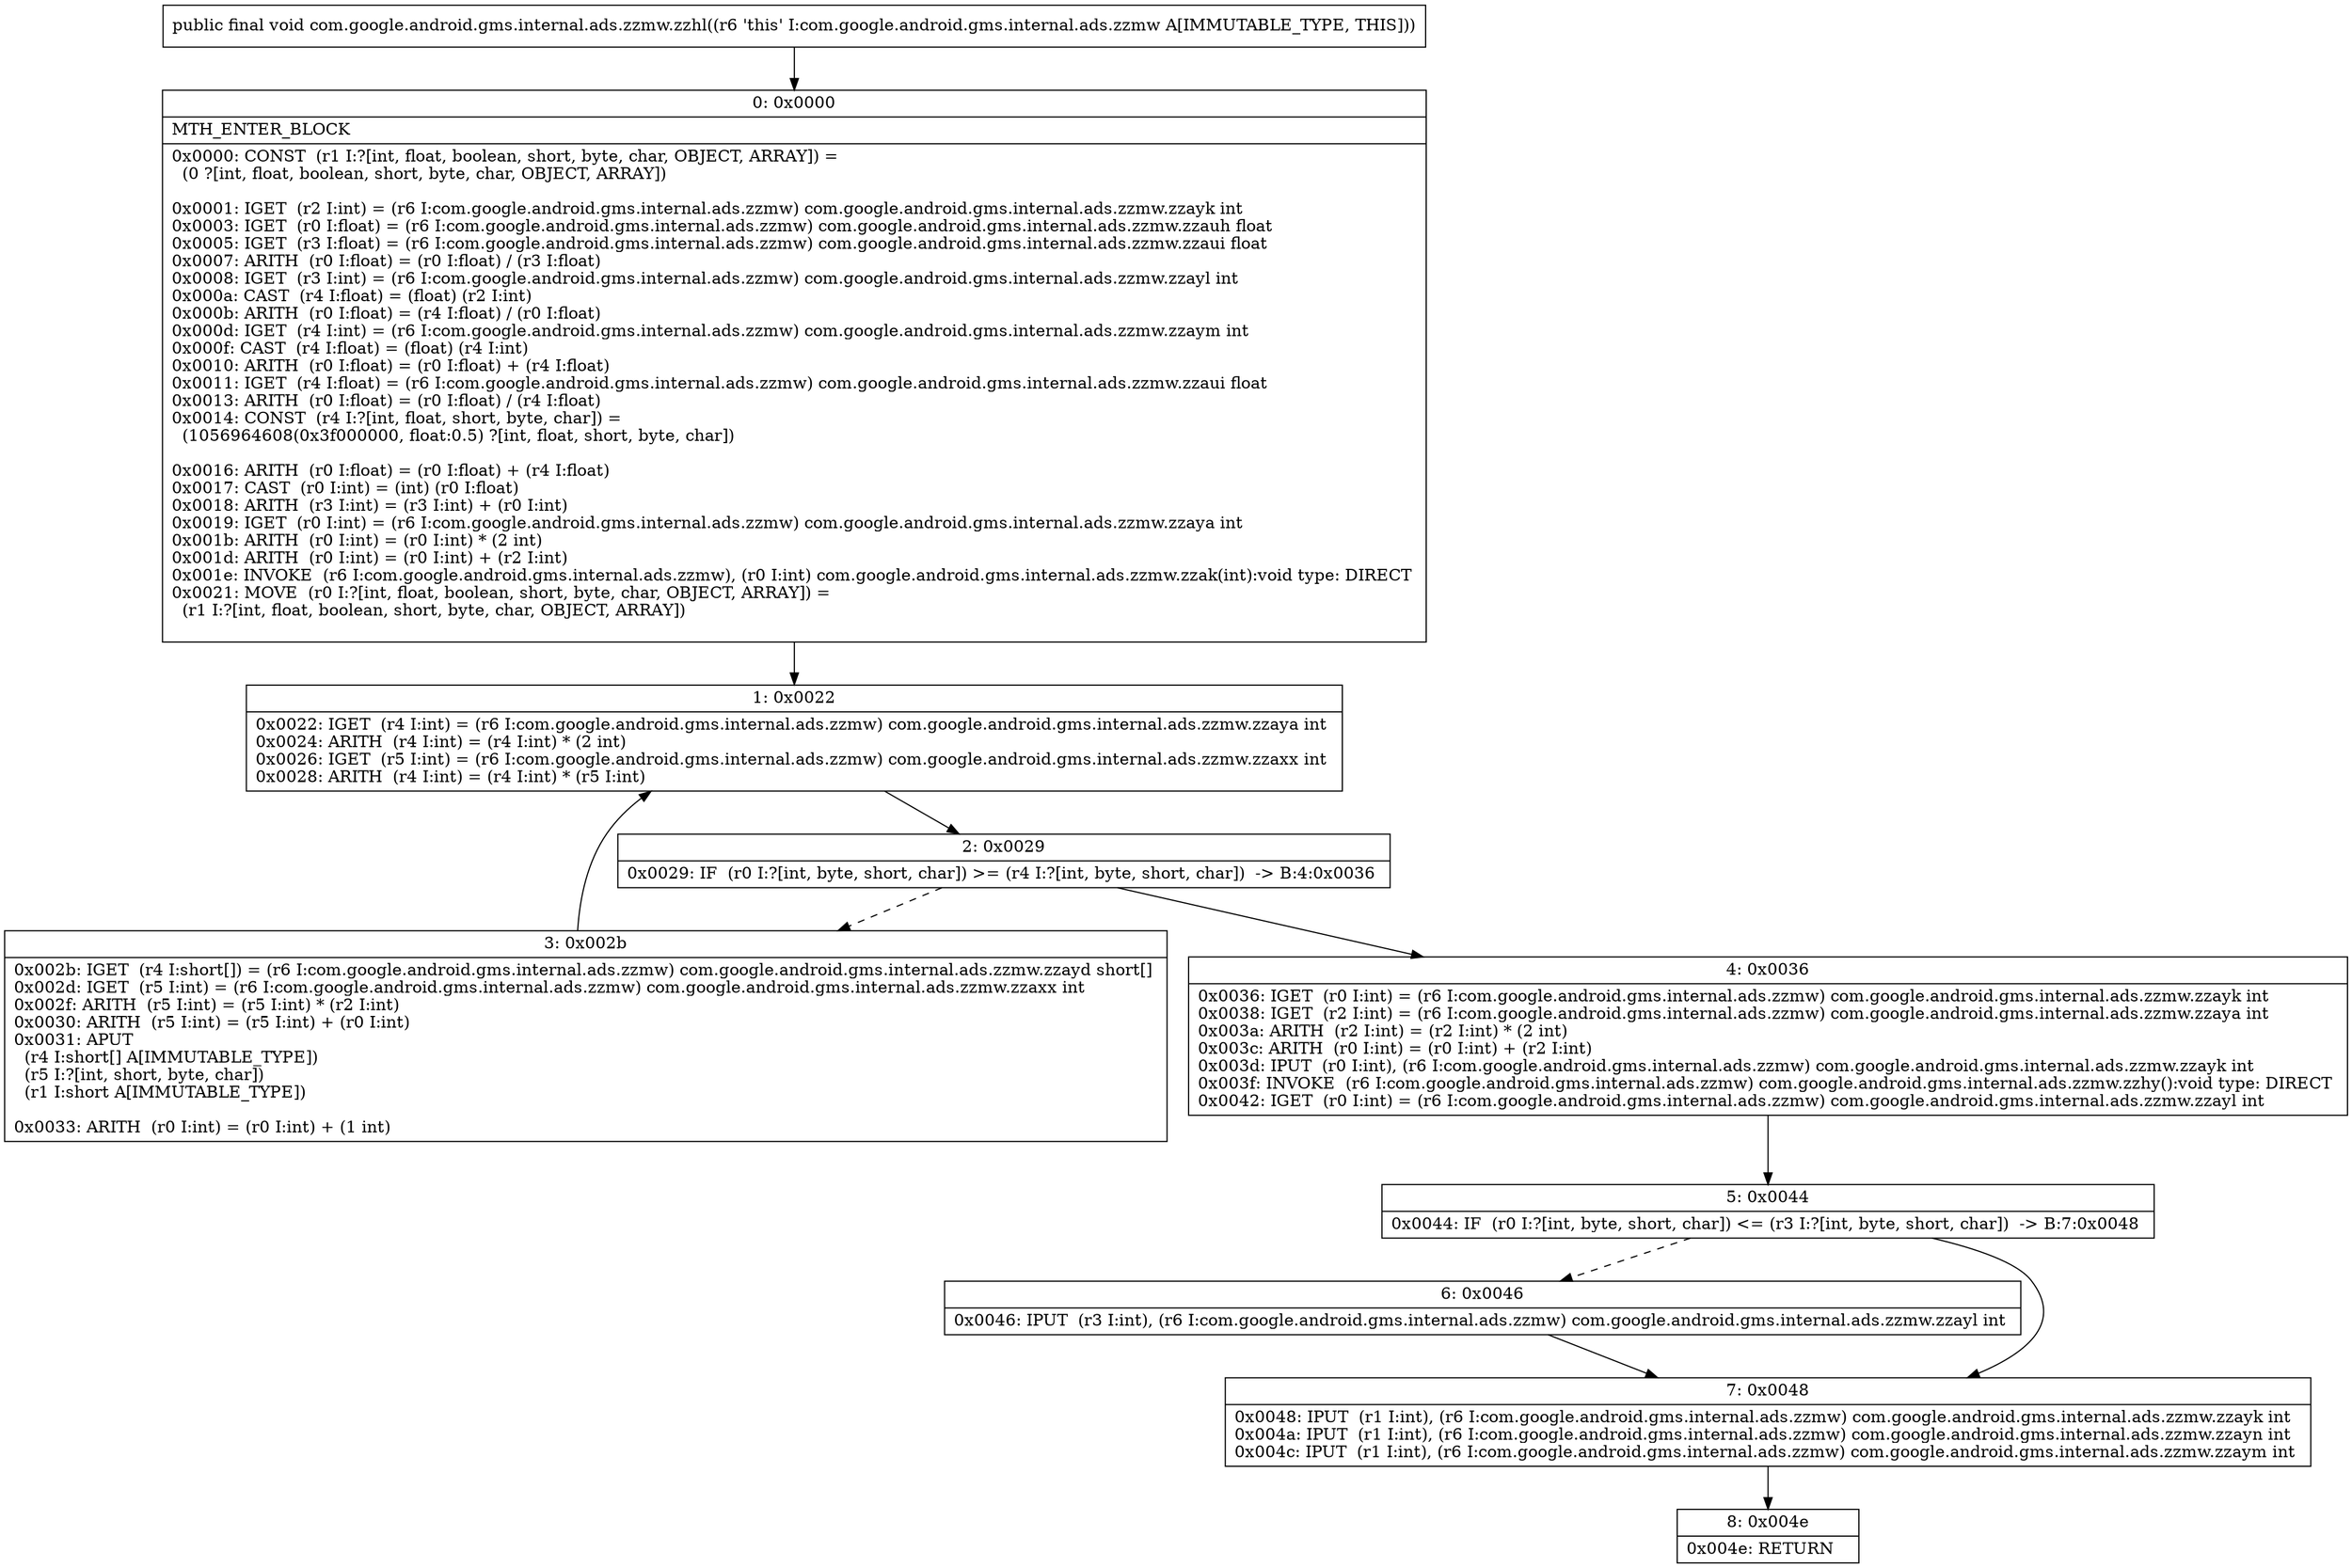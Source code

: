 digraph "CFG forcom.google.android.gms.internal.ads.zzmw.zzhl()V" {
Node_0 [shape=record,label="{0\:\ 0x0000|MTH_ENTER_BLOCK\l|0x0000: CONST  (r1 I:?[int, float, boolean, short, byte, char, OBJECT, ARRAY]) = \l  (0 ?[int, float, boolean, short, byte, char, OBJECT, ARRAY])\l \l0x0001: IGET  (r2 I:int) = (r6 I:com.google.android.gms.internal.ads.zzmw) com.google.android.gms.internal.ads.zzmw.zzayk int \l0x0003: IGET  (r0 I:float) = (r6 I:com.google.android.gms.internal.ads.zzmw) com.google.android.gms.internal.ads.zzmw.zzauh float \l0x0005: IGET  (r3 I:float) = (r6 I:com.google.android.gms.internal.ads.zzmw) com.google.android.gms.internal.ads.zzmw.zzaui float \l0x0007: ARITH  (r0 I:float) = (r0 I:float) \/ (r3 I:float) \l0x0008: IGET  (r3 I:int) = (r6 I:com.google.android.gms.internal.ads.zzmw) com.google.android.gms.internal.ads.zzmw.zzayl int \l0x000a: CAST  (r4 I:float) = (float) (r2 I:int) \l0x000b: ARITH  (r0 I:float) = (r4 I:float) \/ (r0 I:float) \l0x000d: IGET  (r4 I:int) = (r6 I:com.google.android.gms.internal.ads.zzmw) com.google.android.gms.internal.ads.zzmw.zzaym int \l0x000f: CAST  (r4 I:float) = (float) (r4 I:int) \l0x0010: ARITH  (r0 I:float) = (r0 I:float) + (r4 I:float) \l0x0011: IGET  (r4 I:float) = (r6 I:com.google.android.gms.internal.ads.zzmw) com.google.android.gms.internal.ads.zzmw.zzaui float \l0x0013: ARITH  (r0 I:float) = (r0 I:float) \/ (r4 I:float) \l0x0014: CONST  (r4 I:?[int, float, short, byte, char]) = \l  (1056964608(0x3f000000, float:0.5) ?[int, float, short, byte, char])\l \l0x0016: ARITH  (r0 I:float) = (r0 I:float) + (r4 I:float) \l0x0017: CAST  (r0 I:int) = (int) (r0 I:float) \l0x0018: ARITH  (r3 I:int) = (r3 I:int) + (r0 I:int) \l0x0019: IGET  (r0 I:int) = (r6 I:com.google.android.gms.internal.ads.zzmw) com.google.android.gms.internal.ads.zzmw.zzaya int \l0x001b: ARITH  (r0 I:int) = (r0 I:int) * (2 int) \l0x001d: ARITH  (r0 I:int) = (r0 I:int) + (r2 I:int) \l0x001e: INVOKE  (r6 I:com.google.android.gms.internal.ads.zzmw), (r0 I:int) com.google.android.gms.internal.ads.zzmw.zzak(int):void type: DIRECT \l0x0021: MOVE  (r0 I:?[int, float, boolean, short, byte, char, OBJECT, ARRAY]) = \l  (r1 I:?[int, float, boolean, short, byte, char, OBJECT, ARRAY])\l \l}"];
Node_1 [shape=record,label="{1\:\ 0x0022|0x0022: IGET  (r4 I:int) = (r6 I:com.google.android.gms.internal.ads.zzmw) com.google.android.gms.internal.ads.zzmw.zzaya int \l0x0024: ARITH  (r4 I:int) = (r4 I:int) * (2 int) \l0x0026: IGET  (r5 I:int) = (r6 I:com.google.android.gms.internal.ads.zzmw) com.google.android.gms.internal.ads.zzmw.zzaxx int \l0x0028: ARITH  (r4 I:int) = (r4 I:int) * (r5 I:int) \l}"];
Node_2 [shape=record,label="{2\:\ 0x0029|0x0029: IF  (r0 I:?[int, byte, short, char]) \>= (r4 I:?[int, byte, short, char])  \-\> B:4:0x0036 \l}"];
Node_3 [shape=record,label="{3\:\ 0x002b|0x002b: IGET  (r4 I:short[]) = (r6 I:com.google.android.gms.internal.ads.zzmw) com.google.android.gms.internal.ads.zzmw.zzayd short[] \l0x002d: IGET  (r5 I:int) = (r6 I:com.google.android.gms.internal.ads.zzmw) com.google.android.gms.internal.ads.zzmw.zzaxx int \l0x002f: ARITH  (r5 I:int) = (r5 I:int) * (r2 I:int) \l0x0030: ARITH  (r5 I:int) = (r5 I:int) + (r0 I:int) \l0x0031: APUT  \l  (r4 I:short[] A[IMMUTABLE_TYPE])\l  (r5 I:?[int, short, byte, char])\l  (r1 I:short A[IMMUTABLE_TYPE])\l \l0x0033: ARITH  (r0 I:int) = (r0 I:int) + (1 int) \l}"];
Node_4 [shape=record,label="{4\:\ 0x0036|0x0036: IGET  (r0 I:int) = (r6 I:com.google.android.gms.internal.ads.zzmw) com.google.android.gms.internal.ads.zzmw.zzayk int \l0x0038: IGET  (r2 I:int) = (r6 I:com.google.android.gms.internal.ads.zzmw) com.google.android.gms.internal.ads.zzmw.zzaya int \l0x003a: ARITH  (r2 I:int) = (r2 I:int) * (2 int) \l0x003c: ARITH  (r0 I:int) = (r0 I:int) + (r2 I:int) \l0x003d: IPUT  (r0 I:int), (r6 I:com.google.android.gms.internal.ads.zzmw) com.google.android.gms.internal.ads.zzmw.zzayk int \l0x003f: INVOKE  (r6 I:com.google.android.gms.internal.ads.zzmw) com.google.android.gms.internal.ads.zzmw.zzhy():void type: DIRECT \l0x0042: IGET  (r0 I:int) = (r6 I:com.google.android.gms.internal.ads.zzmw) com.google.android.gms.internal.ads.zzmw.zzayl int \l}"];
Node_5 [shape=record,label="{5\:\ 0x0044|0x0044: IF  (r0 I:?[int, byte, short, char]) \<= (r3 I:?[int, byte, short, char])  \-\> B:7:0x0048 \l}"];
Node_6 [shape=record,label="{6\:\ 0x0046|0x0046: IPUT  (r3 I:int), (r6 I:com.google.android.gms.internal.ads.zzmw) com.google.android.gms.internal.ads.zzmw.zzayl int \l}"];
Node_7 [shape=record,label="{7\:\ 0x0048|0x0048: IPUT  (r1 I:int), (r6 I:com.google.android.gms.internal.ads.zzmw) com.google.android.gms.internal.ads.zzmw.zzayk int \l0x004a: IPUT  (r1 I:int), (r6 I:com.google.android.gms.internal.ads.zzmw) com.google.android.gms.internal.ads.zzmw.zzayn int \l0x004c: IPUT  (r1 I:int), (r6 I:com.google.android.gms.internal.ads.zzmw) com.google.android.gms.internal.ads.zzmw.zzaym int \l}"];
Node_8 [shape=record,label="{8\:\ 0x004e|0x004e: RETURN   \l}"];
MethodNode[shape=record,label="{public final void com.google.android.gms.internal.ads.zzmw.zzhl((r6 'this' I:com.google.android.gms.internal.ads.zzmw A[IMMUTABLE_TYPE, THIS])) }"];
MethodNode -> Node_0;
Node_0 -> Node_1;
Node_1 -> Node_2;
Node_2 -> Node_3[style=dashed];
Node_2 -> Node_4;
Node_3 -> Node_1;
Node_4 -> Node_5;
Node_5 -> Node_6[style=dashed];
Node_5 -> Node_7;
Node_6 -> Node_7;
Node_7 -> Node_8;
}

